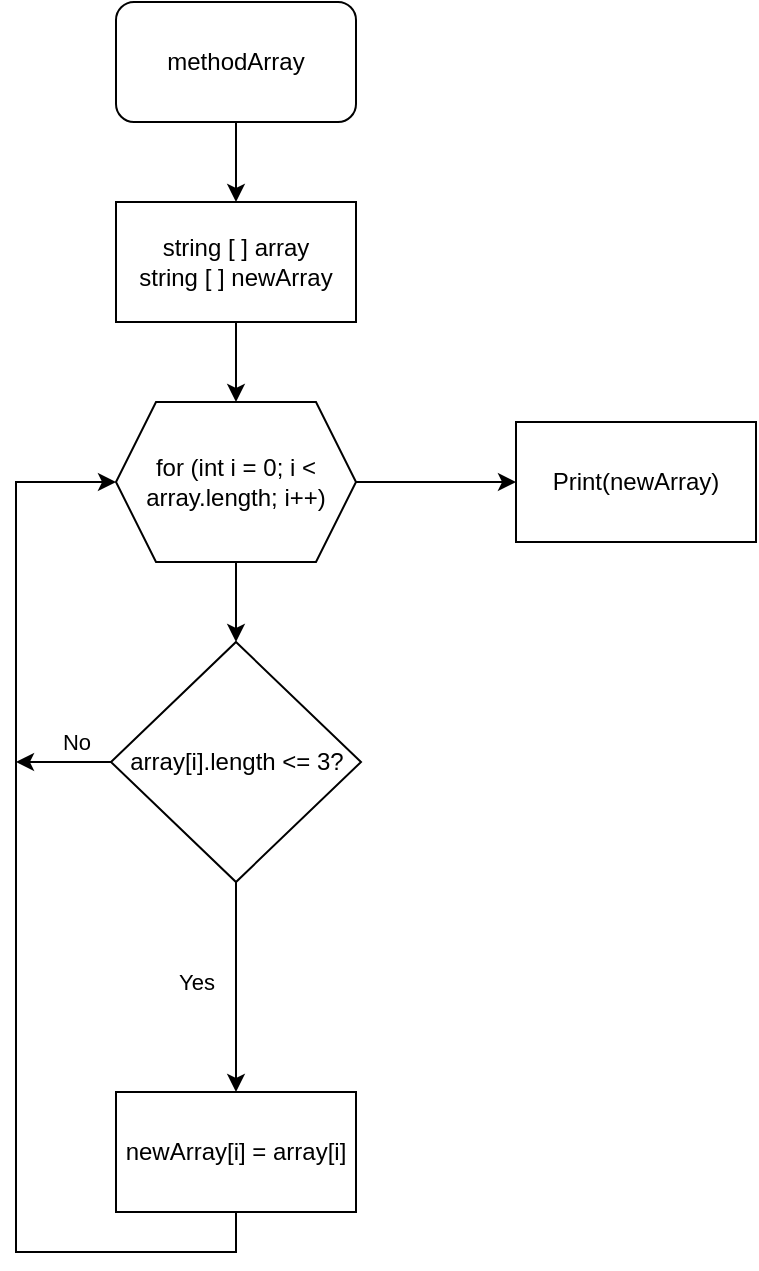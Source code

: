 <mxfile version="20.0.1" type="device"><diagram id="Q5LabmGpvhKnfTLiFKCj" name="Page-1"><mxGraphModel dx="1022" dy="432" grid="1" gridSize="10" guides="1" tooltips="1" connect="1" arrows="1" fold="1" page="1" pageScale="1" pageWidth="827" pageHeight="1169" math="0" shadow="0"><root><mxCell id="0"/><mxCell id="1" parent="0"/><mxCell id="bGI8fjt-2KvxlTLrIQ2n-4" value="" style="edgeStyle=orthogonalEdgeStyle;rounded=0;orthogonalLoop=1;jettySize=auto;html=1;" edge="1" parent="1" source="bGI8fjt-2KvxlTLrIQ2n-2" target="bGI8fjt-2KvxlTLrIQ2n-3"><mxGeometry relative="1" as="geometry"/></mxCell><mxCell id="bGI8fjt-2KvxlTLrIQ2n-2" value="methodArray" style="rounded=1;whiteSpace=wrap;html=1;" vertex="1" parent="1"><mxGeometry x="330" y="20" width="120" height="60" as="geometry"/></mxCell><mxCell id="bGI8fjt-2KvxlTLrIQ2n-6" value="" style="edgeStyle=orthogonalEdgeStyle;rounded=0;orthogonalLoop=1;jettySize=auto;html=1;" edge="1" parent="1" source="bGI8fjt-2KvxlTLrIQ2n-3" target="bGI8fjt-2KvxlTLrIQ2n-5"><mxGeometry relative="1" as="geometry"/></mxCell><mxCell id="bGI8fjt-2KvxlTLrIQ2n-3" value="string [ ] array&lt;br&gt;string [ ] newArray" style="rounded=0;whiteSpace=wrap;html=1;" vertex="1" parent="1"><mxGeometry x="330" y="120" width="120" height="60" as="geometry"/></mxCell><mxCell id="bGI8fjt-2KvxlTLrIQ2n-8" value="" style="edgeStyle=orthogonalEdgeStyle;rounded=0;orthogonalLoop=1;jettySize=auto;html=1;" edge="1" parent="1" source="bGI8fjt-2KvxlTLrIQ2n-5" target="bGI8fjt-2KvxlTLrIQ2n-7"><mxGeometry relative="1" as="geometry"/></mxCell><mxCell id="bGI8fjt-2KvxlTLrIQ2n-14" value="" style="edgeStyle=orthogonalEdgeStyle;rounded=0;orthogonalLoop=1;jettySize=auto;html=1;" edge="1" parent="1" source="bGI8fjt-2KvxlTLrIQ2n-5" target="bGI8fjt-2KvxlTLrIQ2n-13"><mxGeometry relative="1" as="geometry"/></mxCell><mxCell id="bGI8fjt-2KvxlTLrIQ2n-5" value="for (int i = 0; i &amp;lt; array.length; i++)" style="shape=hexagon;perimeter=hexagonPerimeter2;whiteSpace=wrap;html=1;fixedSize=1;" vertex="1" parent="1"><mxGeometry x="330" y="220" width="120" height="80" as="geometry"/></mxCell><mxCell id="bGI8fjt-2KvxlTLrIQ2n-10" value="Yes" style="edgeStyle=orthogonalEdgeStyle;rounded=0;orthogonalLoop=1;jettySize=auto;html=1;" edge="1" parent="1" source="bGI8fjt-2KvxlTLrIQ2n-7" target="bGI8fjt-2KvxlTLrIQ2n-9"><mxGeometry x="-0.048" y="-20" relative="1" as="geometry"><mxPoint as="offset"/></mxGeometry></mxCell><mxCell id="bGI8fjt-2KvxlTLrIQ2n-12" value="No" style="edgeStyle=orthogonalEdgeStyle;rounded=0;orthogonalLoop=1;jettySize=auto;html=1;exitX=0;exitY=0.5;exitDx=0;exitDy=0;" edge="1" parent="1" source="bGI8fjt-2KvxlTLrIQ2n-7"><mxGeometry x="-0.263" y="-10" relative="1" as="geometry"><mxPoint x="280" y="400" as="targetPoint"/><mxPoint as="offset"/></mxGeometry></mxCell><mxCell id="bGI8fjt-2KvxlTLrIQ2n-7" value="array[i].length &amp;lt;= 3?" style="rhombus;whiteSpace=wrap;html=1;" vertex="1" parent="1"><mxGeometry x="327.5" y="340" width="125" height="120" as="geometry"/></mxCell><mxCell id="bGI8fjt-2KvxlTLrIQ2n-11" style="edgeStyle=orthogonalEdgeStyle;rounded=0;orthogonalLoop=1;jettySize=auto;html=1;exitX=0.5;exitY=1;exitDx=0;exitDy=0;entryX=0;entryY=0.5;entryDx=0;entryDy=0;" edge="1" parent="1" source="bGI8fjt-2KvxlTLrIQ2n-9" target="bGI8fjt-2KvxlTLrIQ2n-5"><mxGeometry relative="1" as="geometry"><mxPoint x="270" y="260" as="targetPoint"/><Array as="points"><mxPoint x="390" y="645"/><mxPoint x="280" y="645"/><mxPoint x="280" y="260"/></Array></mxGeometry></mxCell><mxCell id="bGI8fjt-2KvxlTLrIQ2n-9" value="newArray[i] = array[i]" style="whiteSpace=wrap;html=1;" vertex="1" parent="1"><mxGeometry x="330" y="565" width="120" height="60" as="geometry"/></mxCell><mxCell id="bGI8fjt-2KvxlTLrIQ2n-13" value="Print(newArray)" style="whiteSpace=wrap;html=1;" vertex="1" parent="1"><mxGeometry x="530" y="230" width="120" height="60" as="geometry"/></mxCell></root></mxGraphModel></diagram></mxfile>